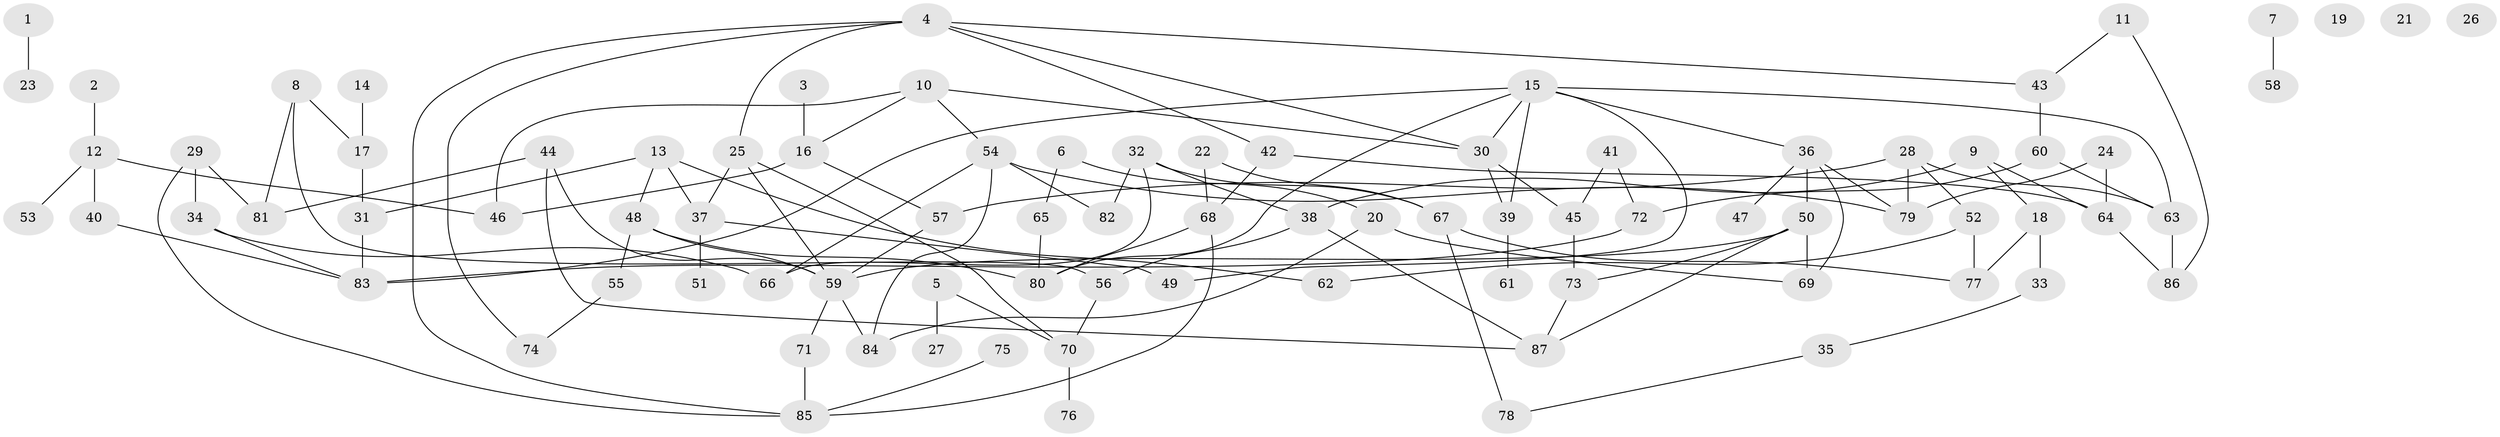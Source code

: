 // Generated by graph-tools (version 1.1) at 2025/49/03/09/25 03:49:12]
// undirected, 87 vertices, 124 edges
graph export_dot {
graph [start="1"]
  node [color=gray90,style=filled];
  1;
  2;
  3;
  4;
  5;
  6;
  7;
  8;
  9;
  10;
  11;
  12;
  13;
  14;
  15;
  16;
  17;
  18;
  19;
  20;
  21;
  22;
  23;
  24;
  25;
  26;
  27;
  28;
  29;
  30;
  31;
  32;
  33;
  34;
  35;
  36;
  37;
  38;
  39;
  40;
  41;
  42;
  43;
  44;
  45;
  46;
  47;
  48;
  49;
  50;
  51;
  52;
  53;
  54;
  55;
  56;
  57;
  58;
  59;
  60;
  61;
  62;
  63;
  64;
  65;
  66;
  67;
  68;
  69;
  70;
  71;
  72;
  73;
  74;
  75;
  76;
  77;
  78;
  79;
  80;
  81;
  82;
  83;
  84;
  85;
  86;
  87;
  1 -- 23;
  2 -- 12;
  3 -- 16;
  4 -- 25;
  4 -- 30;
  4 -- 42;
  4 -- 43;
  4 -- 74;
  4 -- 85;
  5 -- 27;
  5 -- 70;
  6 -- 20;
  6 -- 65;
  7 -- 58;
  8 -- 17;
  8 -- 56;
  8 -- 81;
  9 -- 18;
  9 -- 38;
  9 -- 64;
  10 -- 16;
  10 -- 30;
  10 -- 46;
  10 -- 54;
  11 -- 43;
  11 -- 86;
  12 -- 40;
  12 -- 46;
  12 -- 53;
  13 -- 31;
  13 -- 37;
  13 -- 48;
  13 -- 62;
  14 -- 17;
  15 -- 30;
  15 -- 36;
  15 -- 39;
  15 -- 49;
  15 -- 63;
  15 -- 80;
  15 -- 83;
  16 -- 46;
  16 -- 57;
  17 -- 31;
  18 -- 33;
  18 -- 77;
  20 -- 69;
  20 -- 84;
  22 -- 67;
  22 -- 68;
  24 -- 64;
  24 -- 79;
  25 -- 37;
  25 -- 59;
  25 -- 70;
  28 -- 52;
  28 -- 57;
  28 -- 63;
  28 -- 79;
  29 -- 34;
  29 -- 81;
  29 -- 85;
  30 -- 39;
  30 -- 45;
  31 -- 83;
  32 -- 38;
  32 -- 66;
  32 -- 67;
  32 -- 82;
  33 -- 35;
  34 -- 66;
  34 -- 83;
  35 -- 78;
  36 -- 47;
  36 -- 50;
  36 -- 69;
  36 -- 79;
  37 -- 49;
  37 -- 51;
  38 -- 56;
  38 -- 87;
  39 -- 61;
  40 -- 83;
  41 -- 45;
  41 -- 72;
  42 -- 64;
  42 -- 68;
  43 -- 60;
  44 -- 59;
  44 -- 81;
  44 -- 87;
  45 -- 73;
  48 -- 55;
  48 -- 59;
  48 -- 80;
  50 -- 59;
  50 -- 69;
  50 -- 73;
  50 -- 87;
  52 -- 62;
  52 -- 77;
  54 -- 66;
  54 -- 79;
  54 -- 82;
  54 -- 84;
  55 -- 74;
  56 -- 70;
  57 -- 59;
  59 -- 71;
  59 -- 84;
  60 -- 63;
  60 -- 72;
  63 -- 86;
  64 -- 86;
  65 -- 80;
  67 -- 77;
  67 -- 78;
  68 -- 80;
  68 -- 85;
  70 -- 76;
  71 -- 85;
  72 -- 83;
  73 -- 87;
  75 -- 85;
}
